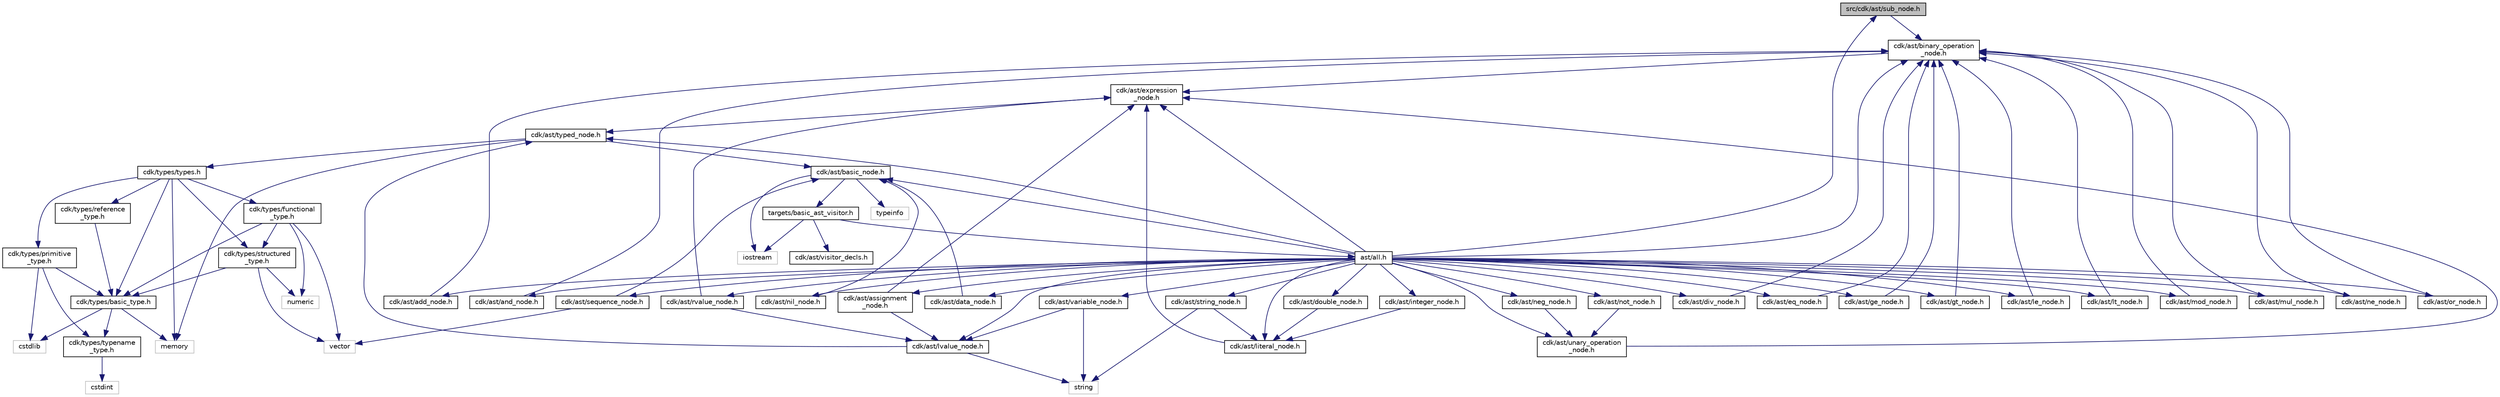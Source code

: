 digraph "src/cdk/ast/sub_node.h"
{
 // INTERACTIVE_SVG=YES
 // LATEX_PDF_SIZE
  edge [fontname="Helvetica",fontsize="10",labelfontname="Helvetica",labelfontsize="10"];
  node [fontname="Helvetica",fontsize="10",shape=record];
  Node1 [label="src/cdk/ast/sub_node.h",height=0.2,width=0.4,color="black", fillcolor="grey75", style="filled", fontcolor="black",tooltip=" "];
  Node1 -> Node2 [color="midnightblue",fontsize="10",style="solid"];
  Node2 [label="cdk/ast/binary_operation\l_node.h",height=0.2,width=0.4,color="black", fillcolor="white", style="filled",URL="$binary__operation__node_8h.html",tooltip=" "];
  Node2 -> Node3 [color="midnightblue",fontsize="10",style="solid"];
  Node3 [label="cdk/ast/expression\l_node.h",height=0.2,width=0.4,color="black", fillcolor="white", style="filled",URL="$expression__node_8h.html",tooltip=" "];
  Node3 -> Node4 [color="midnightblue",fontsize="10",style="solid"];
  Node4 [label="cdk/ast/typed_node.h",height=0.2,width=0.4,color="black", fillcolor="white", style="filled",URL="$typed__node_8h.html",tooltip=" "];
  Node4 -> Node5 [color="midnightblue",fontsize="10",style="solid"];
  Node5 [label="cdk/ast/basic_node.h",height=0.2,width=0.4,color="black", fillcolor="white", style="filled",URL="$basic__node_8h.html",tooltip=" "];
  Node5 -> Node6 [color="midnightblue",fontsize="10",style="solid"];
  Node6 [label="typeinfo",height=0.2,width=0.4,color="grey75", fillcolor="white", style="filled",tooltip=" "];
  Node5 -> Node7 [color="midnightblue",fontsize="10",style="solid"];
  Node7 [label="iostream",height=0.2,width=0.4,color="grey75", fillcolor="white", style="filled",tooltip=" "];
  Node5 -> Node8 [color="midnightblue",fontsize="10",style="solid"];
  Node8 [label="targets/basic_ast_visitor.h",height=0.2,width=0.4,color="black", fillcolor="white", style="filled",URL="$basic__ast__visitor_8h.html",tooltip=" "];
  Node8 -> Node7 [color="midnightblue",fontsize="10",style="solid"];
  Node8 -> Node9 [color="midnightblue",fontsize="10",style="solid"];
  Node9 [label="ast/all.h",height=0.2,width=0.4,color="black", fillcolor="white", style="filled",URL="$all_8h.html",tooltip=" "];
  Node9 -> Node10 [color="midnightblue",fontsize="10",style="solid"];
  Node10 [label="cdk/ast/add_node.h",height=0.2,width=0.4,color="black", fillcolor="white", style="filled",URL="$add__node_8h.html",tooltip=" "];
  Node10 -> Node2 [color="midnightblue",fontsize="10",style="solid"];
  Node9 -> Node11 [color="midnightblue",fontsize="10",style="solid"];
  Node11 [label="cdk/ast/and_node.h",height=0.2,width=0.4,color="black", fillcolor="white", style="filled",URL="$and__node_8h.html",tooltip=" "];
  Node11 -> Node2 [color="midnightblue",fontsize="10",style="solid"];
  Node9 -> Node12 [color="midnightblue",fontsize="10",style="solid"];
  Node12 [label="cdk/ast/assignment\l_node.h",height=0.2,width=0.4,color="black", fillcolor="white", style="filled",URL="$assignment__node_8h.html",tooltip=" "];
  Node12 -> Node3 [color="midnightblue",fontsize="10",style="solid"];
  Node12 -> Node13 [color="midnightblue",fontsize="10",style="solid"];
  Node13 [label="cdk/ast/lvalue_node.h",height=0.2,width=0.4,color="black", fillcolor="white", style="filled",URL="$lvalue__node_8h.html",tooltip=" "];
  Node13 -> Node4 [color="midnightblue",fontsize="10",style="solid"];
  Node13 -> Node14 [color="midnightblue",fontsize="10",style="solid"];
  Node14 [label="string",height=0.2,width=0.4,color="grey75", fillcolor="white", style="filled",tooltip=" "];
  Node9 -> Node5 [color="midnightblue",fontsize="10",style="solid"];
  Node9 -> Node2 [color="midnightblue",fontsize="10",style="solid"];
  Node9 -> Node15 [color="midnightblue",fontsize="10",style="solid"];
  Node15 [label="cdk/ast/data_node.h",height=0.2,width=0.4,color="black", fillcolor="white", style="filled",URL="$data__node_8h.html",tooltip=" "];
  Node15 -> Node5 [color="midnightblue",fontsize="10",style="solid"];
  Node9 -> Node16 [color="midnightblue",fontsize="10",style="solid"];
  Node16 [label="cdk/ast/div_node.h",height=0.2,width=0.4,color="black", fillcolor="white", style="filled",URL="$div__node_8h.html",tooltip=" "];
  Node16 -> Node2 [color="midnightblue",fontsize="10",style="solid"];
  Node9 -> Node17 [color="midnightblue",fontsize="10",style="solid"];
  Node17 [label="cdk/ast/double_node.h",height=0.2,width=0.4,color="black", fillcolor="white", style="filled",URL="$double__node_8h.html",tooltip=" "];
  Node17 -> Node18 [color="midnightblue",fontsize="10",style="solid"];
  Node18 [label="cdk/ast/literal_node.h",height=0.2,width=0.4,color="black", fillcolor="white", style="filled",URL="$literal__node_8h.html",tooltip=" "];
  Node18 -> Node3 [color="midnightblue",fontsize="10",style="solid"];
  Node9 -> Node19 [color="midnightblue",fontsize="10",style="solid"];
  Node19 [label="cdk/ast/eq_node.h",height=0.2,width=0.4,color="black", fillcolor="white", style="filled",URL="$eq__node_8h.html",tooltip=" "];
  Node19 -> Node2 [color="midnightblue",fontsize="10",style="solid"];
  Node9 -> Node3 [color="midnightblue",fontsize="10",style="solid"];
  Node9 -> Node20 [color="midnightblue",fontsize="10",style="solid"];
  Node20 [label="cdk/ast/ge_node.h",height=0.2,width=0.4,color="black", fillcolor="white", style="filled",URL="$ge__node_8h.html",tooltip=" "];
  Node20 -> Node2 [color="midnightblue",fontsize="10",style="solid"];
  Node9 -> Node21 [color="midnightblue",fontsize="10",style="solid"];
  Node21 [label="cdk/ast/gt_node.h",height=0.2,width=0.4,color="black", fillcolor="white", style="filled",URL="$gt__node_8h.html",tooltip=" "];
  Node21 -> Node2 [color="midnightblue",fontsize="10",style="solid"];
  Node9 -> Node22 [color="midnightblue",fontsize="10",style="solid"];
  Node22 [label="cdk/ast/integer_node.h",height=0.2,width=0.4,color="black", fillcolor="white", style="filled",URL="$integer__node_8h.html",tooltip=" "];
  Node22 -> Node18 [color="midnightblue",fontsize="10",style="solid"];
  Node9 -> Node23 [color="midnightblue",fontsize="10",style="solid"];
  Node23 [label="cdk/ast/le_node.h",height=0.2,width=0.4,color="black", fillcolor="white", style="filled",URL="$le__node_8h.html",tooltip=" "];
  Node23 -> Node2 [color="midnightblue",fontsize="10",style="solid"];
  Node9 -> Node18 [color="midnightblue",fontsize="10",style="solid"];
  Node9 -> Node24 [color="midnightblue",fontsize="10",style="solid"];
  Node24 [label="cdk/ast/lt_node.h",height=0.2,width=0.4,color="black", fillcolor="white", style="filled",URL="$lt__node_8h.html",tooltip=" "];
  Node24 -> Node2 [color="midnightblue",fontsize="10",style="solid"];
  Node9 -> Node13 [color="midnightblue",fontsize="10",style="solid"];
  Node9 -> Node25 [color="midnightblue",fontsize="10",style="solid"];
  Node25 [label="cdk/ast/mod_node.h",height=0.2,width=0.4,color="black", fillcolor="white", style="filled",URL="$mod__node_8h.html",tooltip=" "];
  Node25 -> Node2 [color="midnightblue",fontsize="10",style="solid"];
  Node9 -> Node26 [color="midnightblue",fontsize="10",style="solid"];
  Node26 [label="cdk/ast/mul_node.h",height=0.2,width=0.4,color="black", fillcolor="white", style="filled",URL="$mul__node_8h.html",tooltip=" "];
  Node26 -> Node2 [color="midnightblue",fontsize="10",style="solid"];
  Node9 -> Node27 [color="midnightblue",fontsize="10",style="solid"];
  Node27 [label="cdk/ast/ne_node.h",height=0.2,width=0.4,color="black", fillcolor="white", style="filled",URL="$ne__node_8h.html",tooltip=" "];
  Node27 -> Node2 [color="midnightblue",fontsize="10",style="solid"];
  Node9 -> Node28 [color="midnightblue",fontsize="10",style="solid"];
  Node28 [label="cdk/ast/neg_node.h",height=0.2,width=0.4,color="black", fillcolor="white", style="filled",URL="$neg__node_8h.html",tooltip=" "];
  Node28 -> Node29 [color="midnightblue",fontsize="10",style="solid"];
  Node29 [label="cdk/ast/unary_operation\l_node.h",height=0.2,width=0.4,color="black", fillcolor="white", style="filled",URL="$unary__operation__node_8h.html",tooltip=" "];
  Node29 -> Node3 [color="midnightblue",fontsize="10",style="solid"];
  Node9 -> Node30 [color="midnightblue",fontsize="10",style="solid"];
  Node30 [label="cdk/ast/nil_node.h",height=0.2,width=0.4,color="black", fillcolor="white", style="filled",URL="$nil__node_8h.html",tooltip=" "];
  Node30 -> Node5 [color="midnightblue",fontsize="10",style="solid"];
  Node9 -> Node31 [color="midnightblue",fontsize="10",style="solid"];
  Node31 [label="cdk/ast/not_node.h",height=0.2,width=0.4,color="black", fillcolor="white", style="filled",URL="$not__node_8h.html",tooltip=" "];
  Node31 -> Node29 [color="midnightblue",fontsize="10",style="solid"];
  Node9 -> Node32 [color="midnightblue",fontsize="10",style="solid"];
  Node32 [label="cdk/ast/or_node.h",height=0.2,width=0.4,color="black", fillcolor="white", style="filled",URL="$or__node_8h.html",tooltip=" "];
  Node32 -> Node2 [color="midnightblue",fontsize="10",style="solid"];
  Node9 -> Node33 [color="midnightblue",fontsize="10",style="solid"];
  Node33 [label="cdk/ast/rvalue_node.h",height=0.2,width=0.4,color="black", fillcolor="white", style="filled",URL="$rvalue__node_8h.html",tooltip=" "];
  Node33 -> Node3 [color="midnightblue",fontsize="10",style="solid"];
  Node33 -> Node13 [color="midnightblue",fontsize="10",style="solid"];
  Node9 -> Node34 [color="midnightblue",fontsize="10",style="solid"];
  Node34 [label="cdk/ast/sequence_node.h",height=0.2,width=0.4,color="black", fillcolor="white", style="filled",URL="$sequence__node_8h.html",tooltip=" "];
  Node34 -> Node35 [color="midnightblue",fontsize="10",style="solid"];
  Node35 [label="vector",height=0.2,width=0.4,color="grey75", fillcolor="white", style="filled",tooltip=" "];
  Node34 -> Node5 [color="midnightblue",fontsize="10",style="solid"];
  Node9 -> Node36 [color="midnightblue",fontsize="10",style="solid"];
  Node36 [label="cdk/ast/string_node.h",height=0.2,width=0.4,color="black", fillcolor="white", style="filled",URL="$string__node_8h.html",tooltip=" "];
  Node36 -> Node18 [color="midnightblue",fontsize="10",style="solid"];
  Node36 -> Node14 [color="midnightblue",fontsize="10",style="solid"];
  Node9 -> Node1 [color="midnightblue",fontsize="10",style="solid"];
  Node9 -> Node4 [color="midnightblue",fontsize="10",style="solid"];
  Node9 -> Node29 [color="midnightblue",fontsize="10",style="solid"];
  Node9 -> Node37 [color="midnightblue",fontsize="10",style="solid"];
  Node37 [label="cdk/ast/variable_node.h",height=0.2,width=0.4,color="black", fillcolor="white", style="filled",URL="$variable__node_8h.html",tooltip=" "];
  Node37 -> Node13 [color="midnightblue",fontsize="10",style="solid"];
  Node37 -> Node14 [color="midnightblue",fontsize="10",style="solid"];
  Node8 -> Node38 [color="midnightblue",fontsize="10",style="solid"];
  Node38 [label="cdk/ast/visitor_decls.h",height=0.2,width=0.4,color="black", fillcolor="white", style="filled",URL="$visitor__decls_8h.html",tooltip=" "];
  Node4 -> Node39 [color="midnightblue",fontsize="10",style="solid"];
  Node39 [label="cdk/types/types.h",height=0.2,width=0.4,color="black", fillcolor="white", style="filled",URL="$types_8h.html",tooltip=" "];
  Node39 -> Node40 [color="midnightblue",fontsize="10",style="solid"];
  Node40 [label="cdk/types/basic_type.h",height=0.2,width=0.4,color="black", fillcolor="white", style="filled",URL="$basic__type_8h.html",tooltip=" "];
  Node40 -> Node41 [color="midnightblue",fontsize="10",style="solid"];
  Node41 [label="cdk/types/typename\l_type.h",height=0.2,width=0.4,color="black", fillcolor="white", style="filled",URL="$typename__type_8h.html",tooltip=" "];
  Node41 -> Node42 [color="midnightblue",fontsize="10",style="solid"];
  Node42 [label="cstdint",height=0.2,width=0.4,color="grey75", fillcolor="white", style="filled",tooltip=" "];
  Node40 -> Node43 [color="midnightblue",fontsize="10",style="solid"];
  Node43 [label="cstdlib",height=0.2,width=0.4,color="grey75", fillcolor="white", style="filled",tooltip=" "];
  Node40 -> Node44 [color="midnightblue",fontsize="10",style="solid"];
  Node44 [label="memory",height=0.2,width=0.4,color="grey75", fillcolor="white", style="filled",tooltip=" "];
  Node39 -> Node45 [color="midnightblue",fontsize="10",style="solid"];
  Node45 [label="cdk/types/primitive\l_type.h",height=0.2,width=0.4,color="black", fillcolor="white", style="filled",URL="$primitive__type_8h.html",tooltip=" "];
  Node45 -> Node41 [color="midnightblue",fontsize="10",style="solid"];
  Node45 -> Node40 [color="midnightblue",fontsize="10",style="solid"];
  Node45 -> Node43 [color="midnightblue",fontsize="10",style="solid"];
  Node39 -> Node46 [color="midnightblue",fontsize="10",style="solid"];
  Node46 [label="cdk/types/reference\l_type.h",height=0.2,width=0.4,color="black", fillcolor="white", style="filled",URL="$reference__type_8h.html",tooltip=" "];
  Node46 -> Node40 [color="midnightblue",fontsize="10",style="solid"];
  Node39 -> Node47 [color="midnightblue",fontsize="10",style="solid"];
  Node47 [label="cdk/types/structured\l_type.h",height=0.2,width=0.4,color="black", fillcolor="white", style="filled",URL="$structured__type_8h.html",tooltip=" "];
  Node47 -> Node35 [color="midnightblue",fontsize="10",style="solid"];
  Node47 -> Node48 [color="midnightblue",fontsize="10",style="solid"];
  Node48 [label="numeric",height=0.2,width=0.4,color="grey75", fillcolor="white", style="filled",tooltip=" "];
  Node47 -> Node40 [color="midnightblue",fontsize="10",style="solid"];
  Node39 -> Node49 [color="midnightblue",fontsize="10",style="solid"];
  Node49 [label="cdk/types/functional\l_type.h",height=0.2,width=0.4,color="black", fillcolor="white", style="filled",URL="$functional__type_8h.html",tooltip=" "];
  Node49 -> Node35 [color="midnightblue",fontsize="10",style="solid"];
  Node49 -> Node48 [color="midnightblue",fontsize="10",style="solid"];
  Node49 -> Node40 [color="midnightblue",fontsize="10",style="solid"];
  Node49 -> Node47 [color="midnightblue",fontsize="10",style="solid"];
  Node39 -> Node44 [color="midnightblue",fontsize="10",style="solid"];
  Node4 -> Node44 [color="midnightblue",fontsize="10",style="solid"];
}
